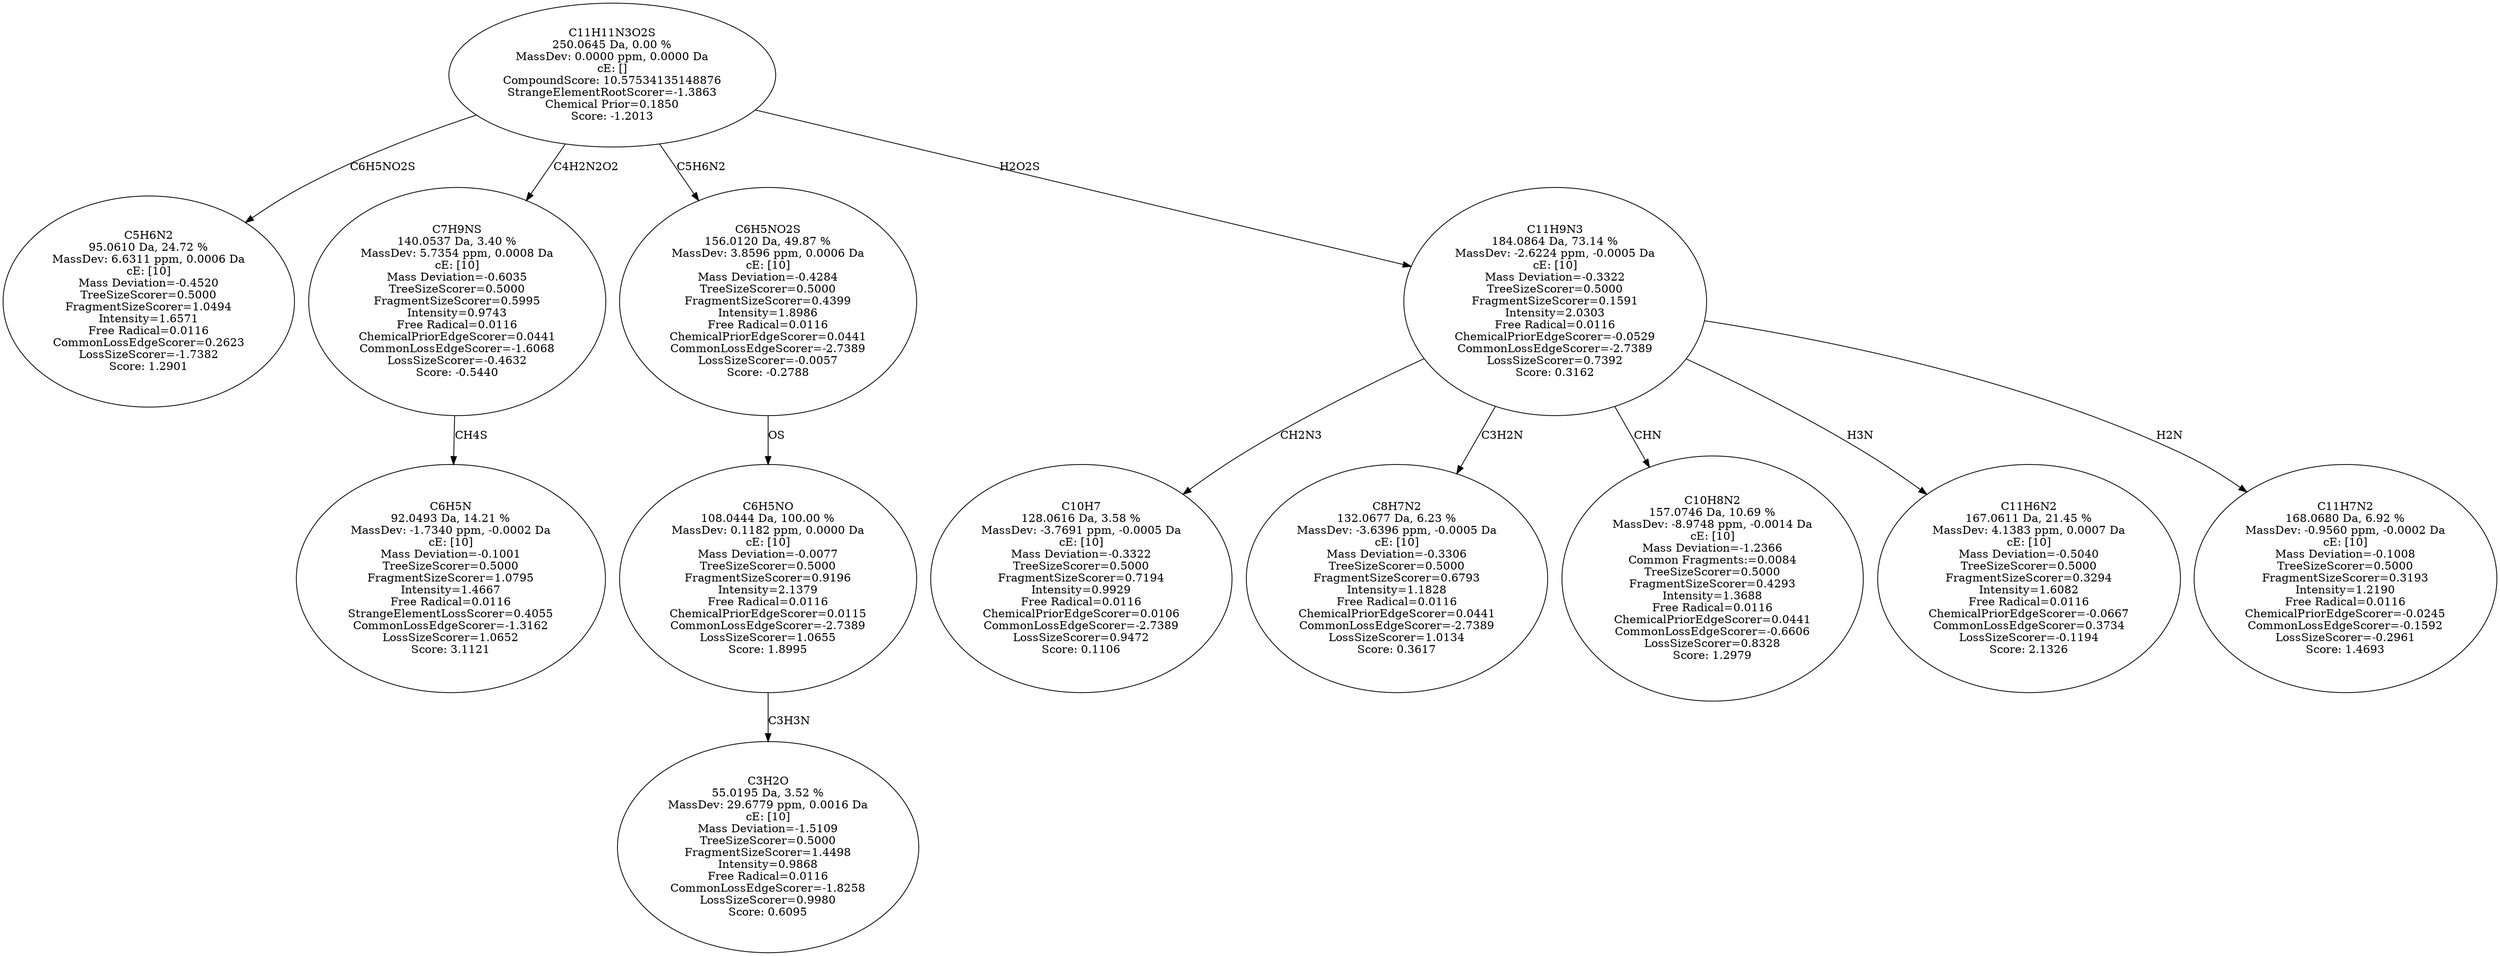 strict digraph {
v1 [label="C5H6N2\n95.0610 Da, 24.72 %\nMassDev: 6.6311 ppm, 0.0006 Da\ncE: [10]\nMass Deviation=-0.4520\nTreeSizeScorer=0.5000\nFragmentSizeScorer=1.0494\nIntensity=1.6571\nFree Radical=0.0116\nCommonLossEdgeScorer=0.2623\nLossSizeScorer=-1.7382\nScore: 1.2901"];
v2 [label="C6H5N\n92.0493 Da, 14.21 %\nMassDev: -1.7340 ppm, -0.0002 Da\ncE: [10]\nMass Deviation=-0.1001\nTreeSizeScorer=0.5000\nFragmentSizeScorer=1.0795\nIntensity=1.4667\nFree Radical=0.0116\nStrangeElementLossScorer=0.4055\nCommonLossEdgeScorer=-1.3162\nLossSizeScorer=1.0652\nScore: 3.1121"];
v3 [label="C7H9NS\n140.0537 Da, 3.40 %\nMassDev: 5.7354 ppm, 0.0008 Da\ncE: [10]\nMass Deviation=-0.6035\nTreeSizeScorer=0.5000\nFragmentSizeScorer=0.5995\nIntensity=0.9743\nFree Radical=0.0116\nChemicalPriorEdgeScorer=0.0441\nCommonLossEdgeScorer=-1.6068\nLossSizeScorer=-0.4632\nScore: -0.5440"];
v4 [label="C3H2O\n55.0195 Da, 3.52 %\nMassDev: 29.6779 ppm, 0.0016 Da\ncE: [10]\nMass Deviation=-1.5109\nTreeSizeScorer=0.5000\nFragmentSizeScorer=1.4498\nIntensity=0.9868\nFree Radical=0.0116\nCommonLossEdgeScorer=-1.8258\nLossSizeScorer=0.9980\nScore: 0.6095"];
v5 [label="C6H5NO\n108.0444 Da, 100.00 %\nMassDev: 0.1182 ppm, 0.0000 Da\ncE: [10]\nMass Deviation=-0.0077\nTreeSizeScorer=0.5000\nFragmentSizeScorer=0.9196\nIntensity=2.1379\nFree Radical=0.0116\nChemicalPriorEdgeScorer=0.0115\nCommonLossEdgeScorer=-2.7389\nLossSizeScorer=1.0655\nScore: 1.8995"];
v6 [label="C6H5NO2S\n156.0120 Da, 49.87 %\nMassDev: 3.8596 ppm, 0.0006 Da\ncE: [10]\nMass Deviation=-0.4284\nTreeSizeScorer=0.5000\nFragmentSizeScorer=0.4399\nIntensity=1.8986\nFree Radical=0.0116\nChemicalPriorEdgeScorer=0.0441\nCommonLossEdgeScorer=-2.7389\nLossSizeScorer=-0.0057\nScore: -0.2788"];
v7 [label="C10H7\n128.0616 Da, 3.58 %\nMassDev: -3.7691 ppm, -0.0005 Da\ncE: [10]\nMass Deviation=-0.3322\nTreeSizeScorer=0.5000\nFragmentSizeScorer=0.7194\nIntensity=0.9929\nFree Radical=0.0116\nChemicalPriorEdgeScorer=0.0106\nCommonLossEdgeScorer=-2.7389\nLossSizeScorer=0.9472\nScore: 0.1106"];
v8 [label="C8H7N2\n132.0677 Da, 6.23 %\nMassDev: -3.6396 ppm, -0.0005 Da\ncE: [10]\nMass Deviation=-0.3306\nTreeSizeScorer=0.5000\nFragmentSizeScorer=0.6793\nIntensity=1.1828\nFree Radical=0.0116\nChemicalPriorEdgeScorer=0.0441\nCommonLossEdgeScorer=-2.7389\nLossSizeScorer=1.0134\nScore: 0.3617"];
v9 [label="C10H8N2\n157.0746 Da, 10.69 %\nMassDev: -8.9748 ppm, -0.0014 Da\ncE: [10]\nMass Deviation=-1.2366\nCommon Fragments:=0.0084\nTreeSizeScorer=0.5000\nFragmentSizeScorer=0.4293\nIntensity=1.3688\nFree Radical=0.0116\nChemicalPriorEdgeScorer=0.0441\nCommonLossEdgeScorer=-0.6606\nLossSizeScorer=0.8328\nScore: 1.2979"];
v10 [label="C11H6N2\n167.0611 Da, 21.45 %\nMassDev: 4.1383 ppm, 0.0007 Da\ncE: [10]\nMass Deviation=-0.5040\nTreeSizeScorer=0.5000\nFragmentSizeScorer=0.3294\nIntensity=1.6082\nFree Radical=0.0116\nChemicalPriorEdgeScorer=-0.0667\nCommonLossEdgeScorer=0.3734\nLossSizeScorer=-0.1194\nScore: 2.1326"];
v11 [label="C11H7N2\n168.0680 Da, 6.92 %\nMassDev: -0.9560 ppm, -0.0002 Da\ncE: [10]\nMass Deviation=-0.1008\nTreeSizeScorer=0.5000\nFragmentSizeScorer=0.3193\nIntensity=1.2190\nFree Radical=0.0116\nChemicalPriorEdgeScorer=-0.0245\nCommonLossEdgeScorer=-0.1592\nLossSizeScorer=-0.2961\nScore: 1.4693"];
v12 [label="C11H9N3\n184.0864 Da, 73.14 %\nMassDev: -2.6224 ppm, -0.0005 Da\ncE: [10]\nMass Deviation=-0.3322\nTreeSizeScorer=0.5000\nFragmentSizeScorer=0.1591\nIntensity=2.0303\nFree Radical=0.0116\nChemicalPriorEdgeScorer=-0.0529\nCommonLossEdgeScorer=-2.7389\nLossSizeScorer=0.7392\nScore: 0.3162"];
v13 [label="C11H11N3O2S\n250.0645 Da, 0.00 %\nMassDev: 0.0000 ppm, 0.0000 Da\ncE: []\nCompoundScore: 10.57534135148876\nStrangeElementRootScorer=-1.3863\nChemical Prior=0.1850\nScore: -1.2013"];
v13 -> v1 [label="C6H5NO2S"];
v3 -> v2 [label="CH4S"];
v13 -> v3 [label="C4H2N2O2"];
v5 -> v4 [label="C3H3N"];
v6 -> v5 [label="OS"];
v13 -> v6 [label="C5H6N2"];
v12 -> v7 [label="CH2N3"];
v12 -> v8 [label="C3H2N"];
v12 -> v9 [label="CHN"];
v12 -> v10 [label="H3N"];
v12 -> v11 [label="H2N"];
v13 -> v12 [label="H2O2S"];
}